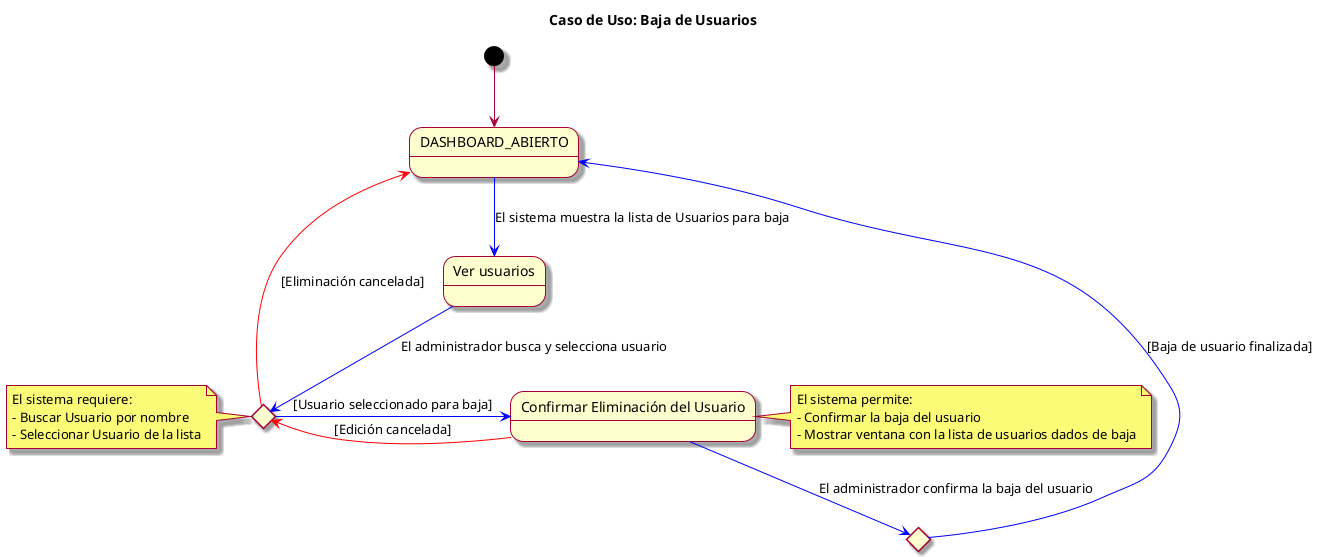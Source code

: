 @startuml eliminarUsuario
skin rose
title Caso de Uso: Baja de Usuarios

state DASHBOARD_ABIERTO as "DASHBOARD_ABIERTO"
state ListaUsuariosBaja as "Ver usuarios"
state SeleccionarUsuarioBaja <<choice>>
state ConfirmarEliminarUsuario as "Confirmar Eliminación del Usuario"
state BajaUsuarioFinalizada <<choice>>

[*] -d-> DASHBOARD_ABIERTO
DASHBOARD_ABIERTO -d[#blue]-> ListaUsuariosBaja : El sistema muestra la lista de Usuarios para baja
ListaUsuariosBaja -d[#blue]-> SeleccionarUsuarioBaja : El administrador busca y selecciona usuario
SeleccionarUsuarioBaja -r[#blue]-> ConfirmarEliminarUsuario : [Usuario seleccionado para baja]
ConfirmarEliminarUsuario -d[#blue]-> BajaUsuarioFinalizada : El administrador confirma la baja del usuario
BajaUsuarioFinalizada -r[#blue]-> DASHBOARD_ABIERTO : [Baja de usuario finalizada]
SeleccionarUsuarioBaja -l[#red]-> DASHBOARD_ABIERTO : [Eliminación cancelada]
ConfirmarEliminarUsuario -l[#red]-> SeleccionarUsuarioBaja : [Edición cancelada]

note right of ConfirmarEliminarUsuario
  El sistema permite:
  - Confirmar la baja del usuario
  - Mostrar ventana con la lista de usuarios dados de baja
end note

note left of SeleccionarUsuarioBaja
  El sistema requiere:
  - Buscar Usuario por nombre
  - Seleccionar Usuario de la lista
end note

@enduml

